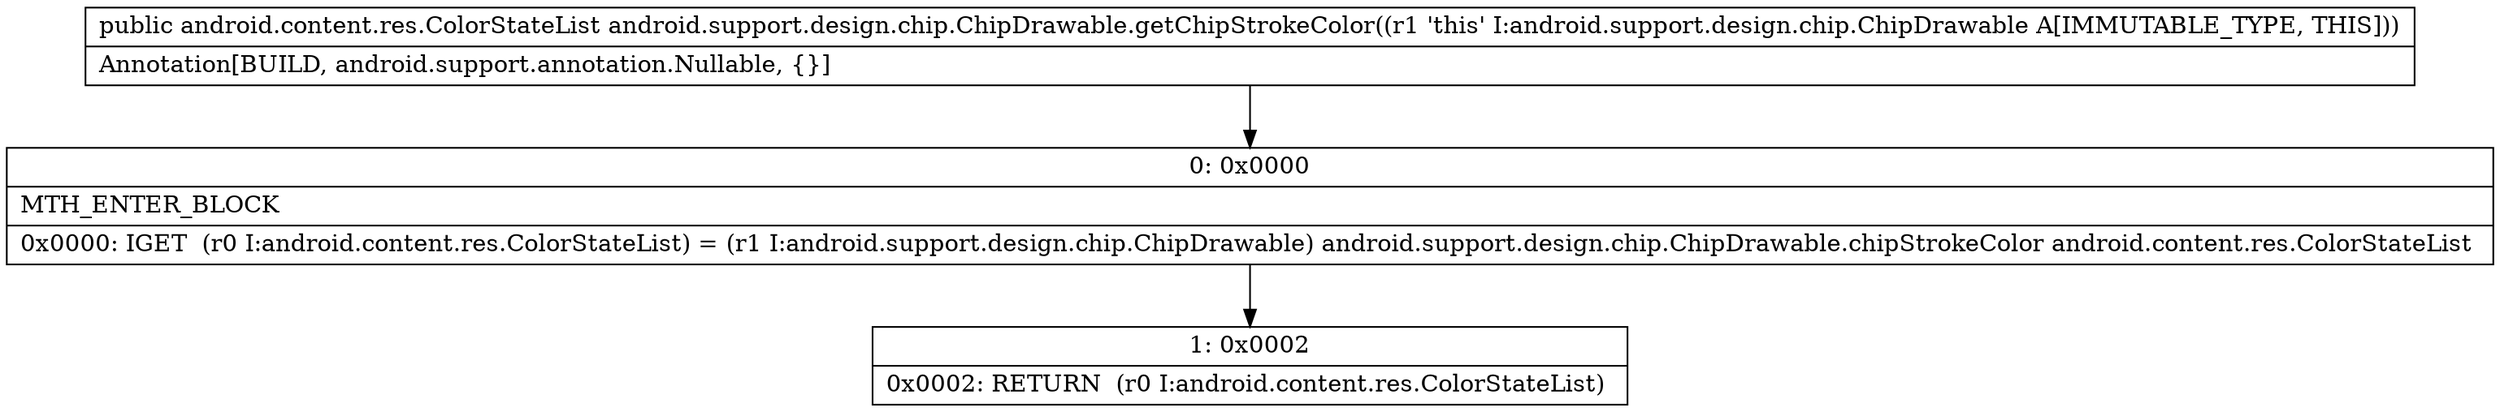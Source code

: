 digraph "CFG forandroid.support.design.chip.ChipDrawable.getChipStrokeColor()Landroid\/content\/res\/ColorStateList;" {
Node_0 [shape=record,label="{0\:\ 0x0000|MTH_ENTER_BLOCK\l|0x0000: IGET  (r0 I:android.content.res.ColorStateList) = (r1 I:android.support.design.chip.ChipDrawable) android.support.design.chip.ChipDrawable.chipStrokeColor android.content.res.ColorStateList \l}"];
Node_1 [shape=record,label="{1\:\ 0x0002|0x0002: RETURN  (r0 I:android.content.res.ColorStateList) \l}"];
MethodNode[shape=record,label="{public android.content.res.ColorStateList android.support.design.chip.ChipDrawable.getChipStrokeColor((r1 'this' I:android.support.design.chip.ChipDrawable A[IMMUTABLE_TYPE, THIS]))  | Annotation[BUILD, android.support.annotation.Nullable, \{\}]\l}"];
MethodNode -> Node_0;
Node_0 -> Node_1;
}

